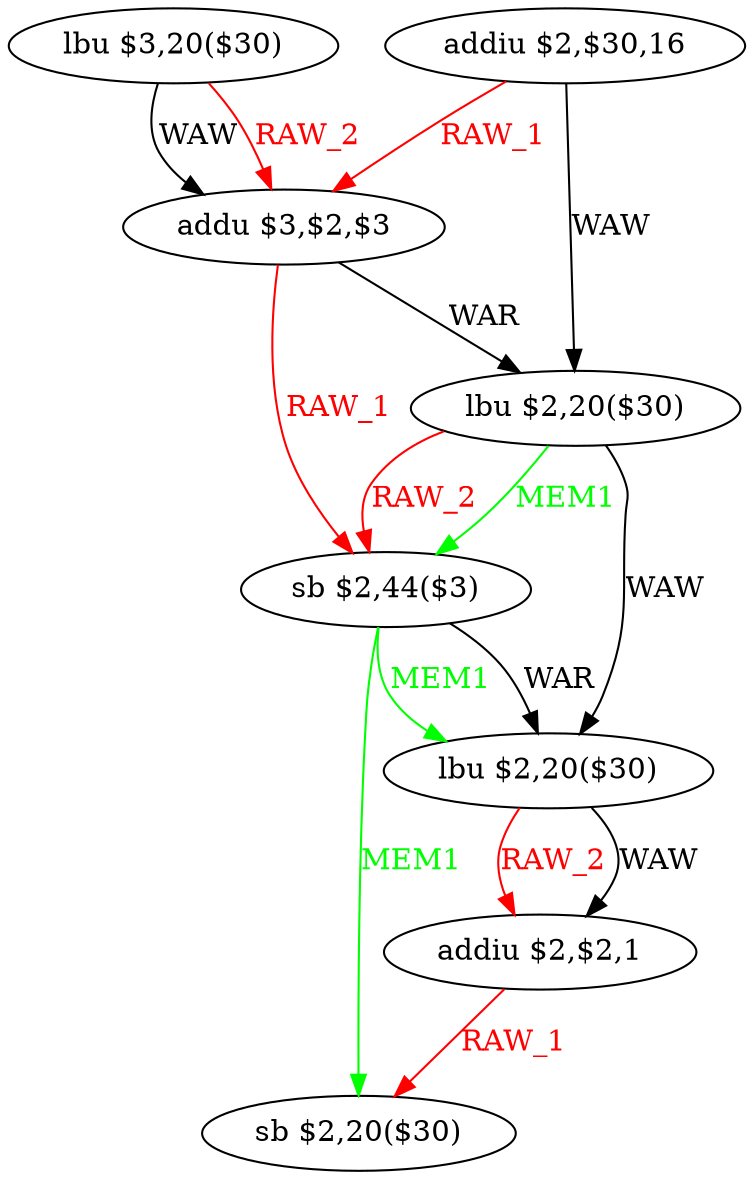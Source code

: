digraph G1 {
node [shape = ellipse];
i0 [label = "lbu $3,20($30)"] ;
i0 ->  i2 [label= "WAW"];
i0 ->  i2 [color = red, fontcolor = red, label= "RAW_2"];
i2 [label = "addu $3,$2,$3"] ;
i2 ->  i3 [label= "WAR"];
i2 ->  i4 [color = red, fontcolor = red, label= "RAW_1"];
i3 [label = "lbu $2,20($30)"] ;
i3 ->  i4 [color = green, fontcolor = green, label= "MEM1"];
i3 ->  i4 [color = red, fontcolor = red, label= "RAW_2"];
i3 ->  i5 [label= "WAW"];
i4 [label = "sb $2,44($3)"] ;
i4 ->  i5 [label= "WAR"];
i4 ->  i5 [color = green, fontcolor = green, label= "MEM1"];
i4 ->  i7 [color = green, fontcolor = green, label= "MEM1"];
i5 [label = "lbu $2,20($30)"] ;
i5 ->  i6 [label= "WAW"];
i5 ->  i6 [color = red, fontcolor = red, label= "RAW_2"];
i6 [label = "addiu $2,$2,1"] ;
i6 ->  i7 [color = red, fontcolor = red, label= "RAW_1"];
i7 [label = "sb $2,20($30)"] ;
i1 [label = "addiu $2,$30,16"] ;
i1 ->  i2 [color = red, fontcolor = red, label= "RAW_1"];
i1 ->  i3 [label= "WAW"];
}
